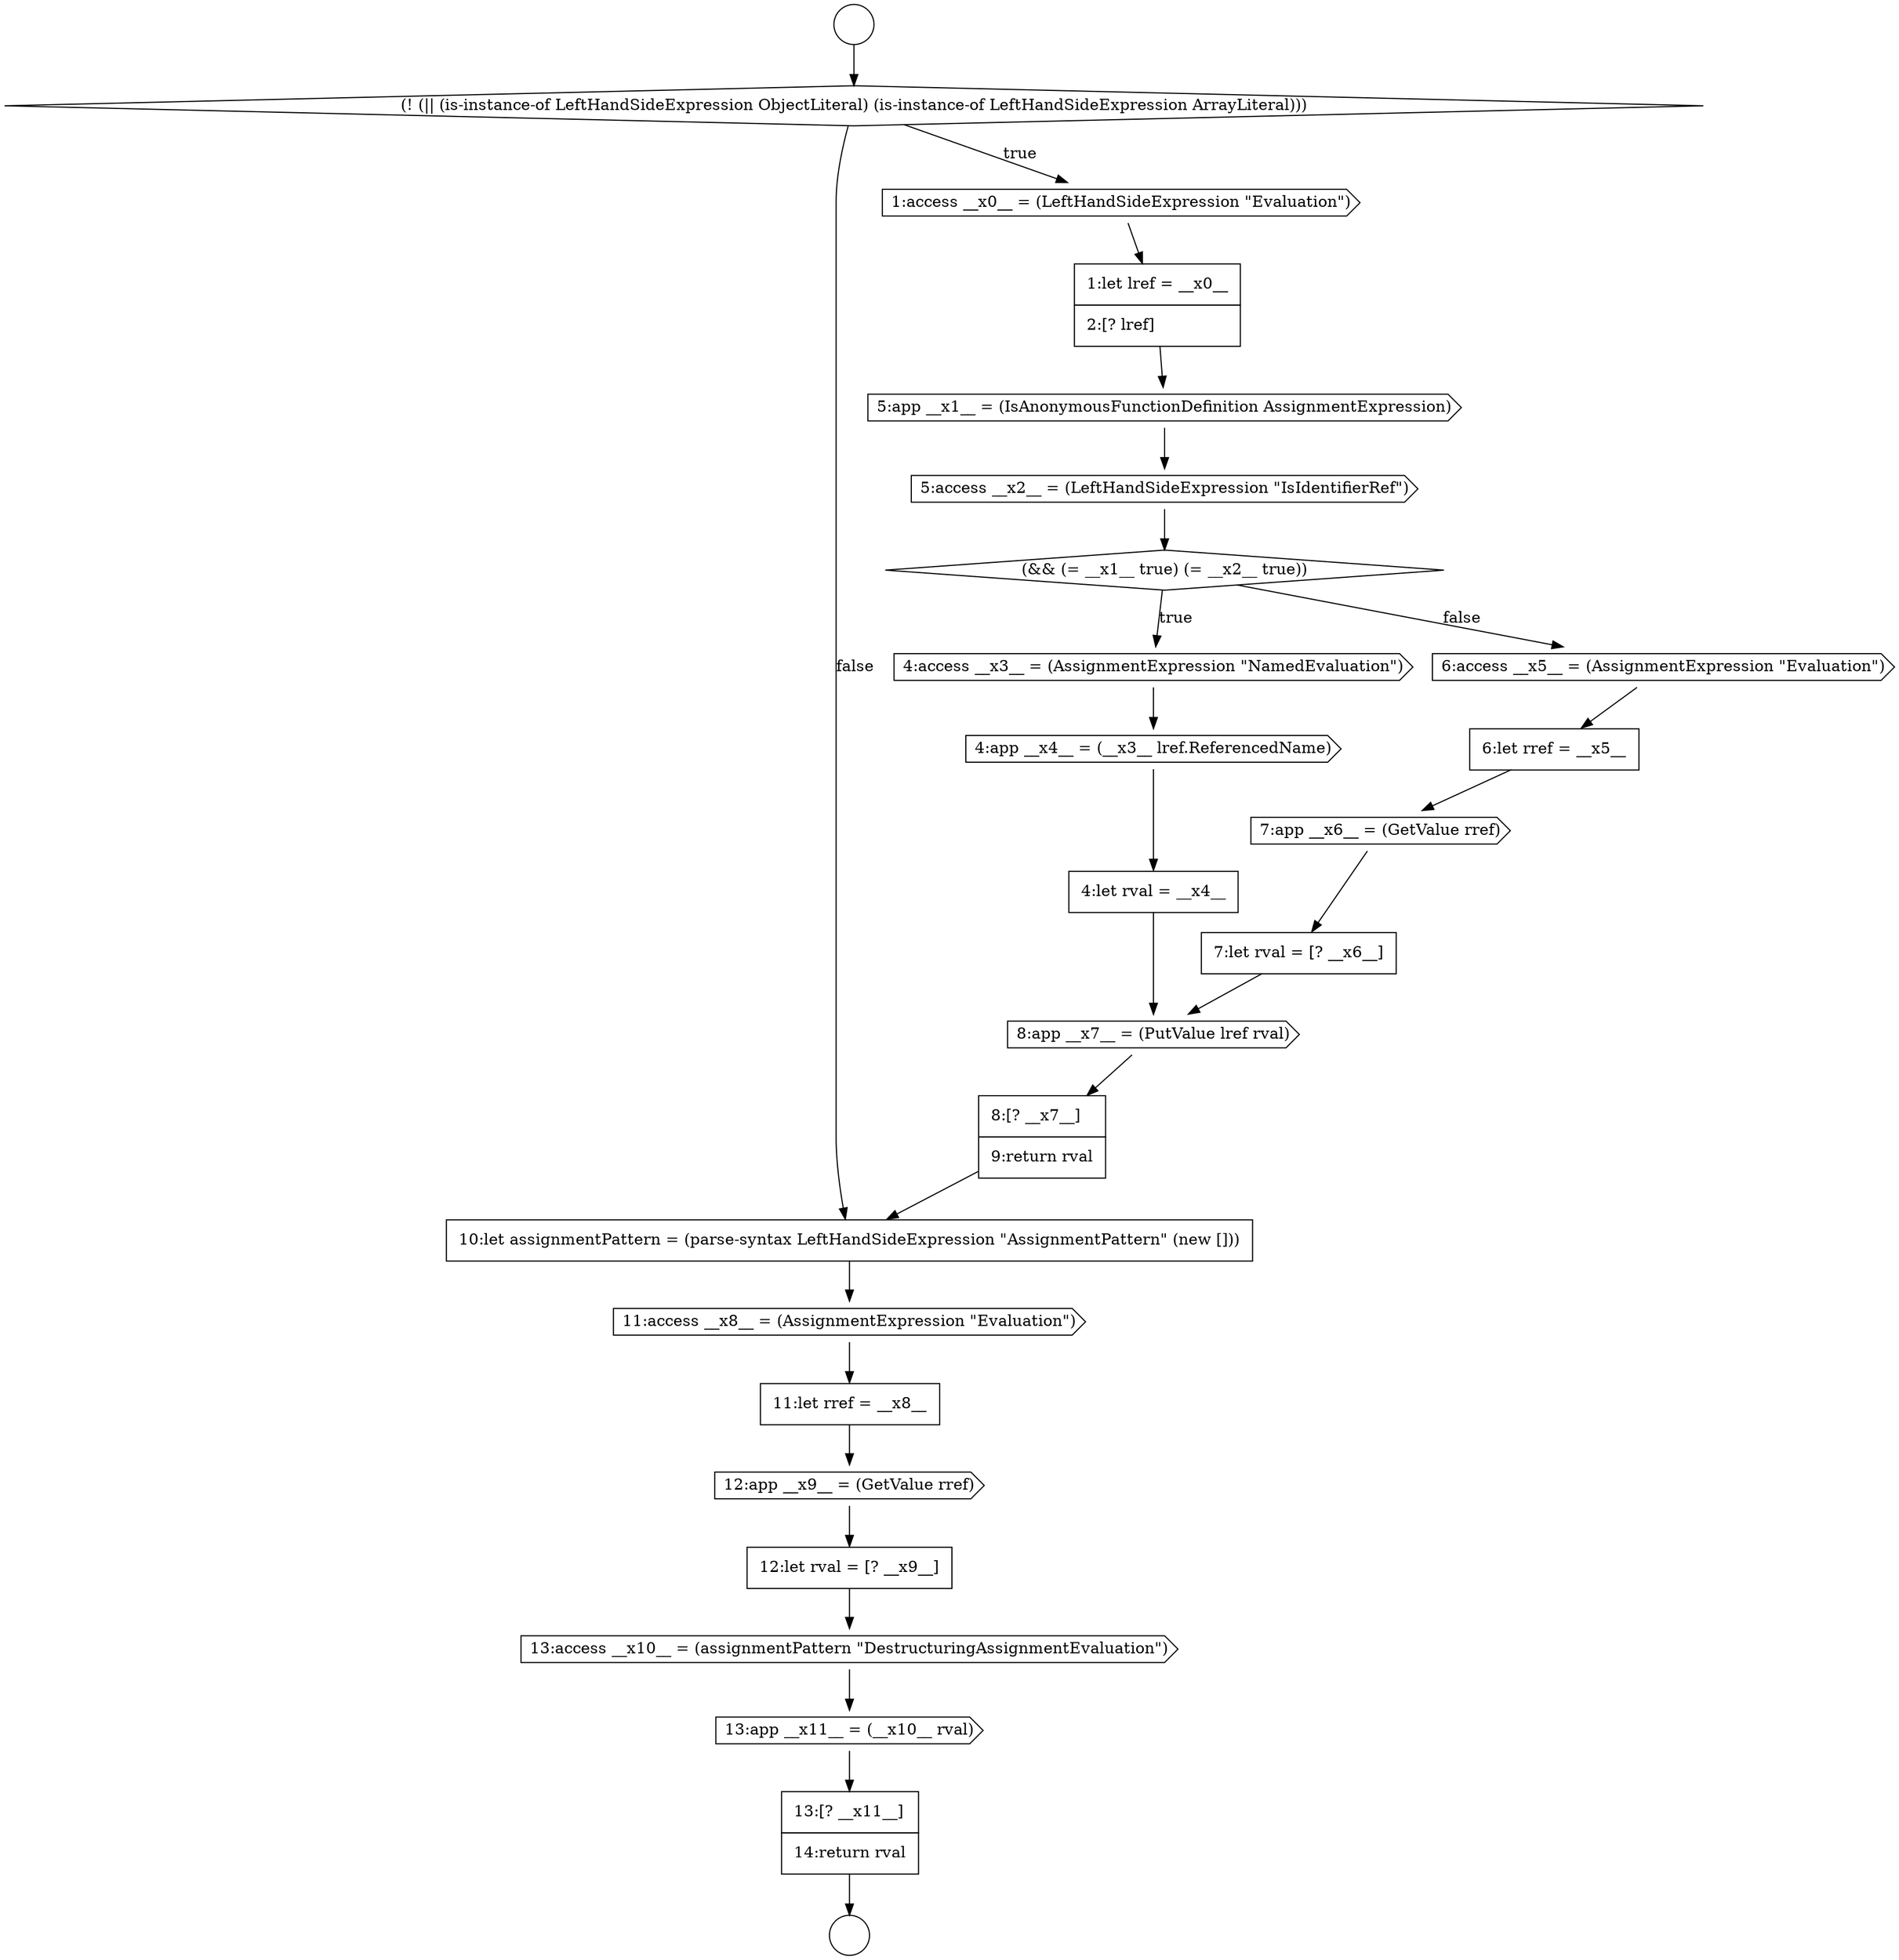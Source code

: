 digraph {
  node5614 [shape=none, margin=0, label=<<font color="black">
    <table border="0" cellborder="1" cellspacing="0" cellpadding="10">
      <tr><td align="left">10:let assignmentPattern = (parse-syntax LeftHandSideExpression &quot;AssignmentPattern&quot; (new []))</td></tr>
    </table>
  </font>> color="black" fillcolor="white" style=filled]
  node5621 [shape=none, margin=0, label=<<font color="black">
    <table border="0" cellborder="1" cellspacing="0" cellpadding="10">
      <tr><td align="left">13:[? __x11__]</td></tr>
      <tr><td align="left">14:return rval</td></tr>
    </table>
  </font>> color="black" fillcolor="white" style=filled]
  node5597 [shape=circle label=" " color="black" fillcolor="white" style=filled]
  node5611 [shape=none, margin=0, label=<<font color="black">
    <table border="0" cellborder="1" cellspacing="0" cellpadding="10">
      <tr><td align="left">7:let rval = [? __x6__]</td></tr>
    </table>
  </font>> color="black" fillcolor="white" style=filled]
  node5620 [shape=cds, label=<<font color="black">13:app __x11__ = (__x10__ rval)</font>> color="black" fillcolor="white" style=filled]
  node5603 [shape=cds, label=<<font color="black">5:access __x2__ = (LeftHandSideExpression &quot;IsIdentifierRef&quot;)</font>> color="black" fillcolor="white" style=filled]
  node5612 [shape=cds, label=<<font color="black">8:app __x7__ = (PutValue lref rval)</font>> color="black" fillcolor="white" style=filled]
  node5599 [shape=diamond, label=<<font color="black">(! (|| (is-instance-of LeftHandSideExpression ObjectLiteral) (is-instance-of LeftHandSideExpression ArrayLiteral)))</font>> color="black" fillcolor="white" style=filled]
  node5619 [shape=cds, label=<<font color="black">13:access __x10__ = (assignmentPattern &quot;DestructuringAssignmentEvaluation&quot;)</font>> color="black" fillcolor="white" style=filled]
  node5613 [shape=none, margin=0, label=<<font color="black">
    <table border="0" cellborder="1" cellspacing="0" cellpadding="10">
      <tr><td align="left">8:[? __x7__]</td></tr>
      <tr><td align="left">9:return rval</td></tr>
    </table>
  </font>> color="black" fillcolor="white" style=filled]
  node5600 [shape=cds, label=<<font color="black">1:access __x0__ = (LeftHandSideExpression &quot;Evaluation&quot;)</font>> color="black" fillcolor="white" style=filled]
  node5618 [shape=none, margin=0, label=<<font color="black">
    <table border="0" cellborder="1" cellspacing="0" cellpadding="10">
      <tr><td align="left">12:let rval = [? __x9__]</td></tr>
    </table>
  </font>> color="black" fillcolor="white" style=filled]
  node5605 [shape=cds, label=<<font color="black">4:access __x3__ = (AssignmentExpression &quot;NamedEvaluation&quot;)</font>> color="black" fillcolor="white" style=filled]
  node5604 [shape=diamond, label=<<font color="black">(&amp;&amp; (= __x1__ true) (= __x2__ true))</font>> color="black" fillcolor="white" style=filled]
  node5617 [shape=cds, label=<<font color="black">12:app __x9__ = (GetValue rref)</font>> color="black" fillcolor="white" style=filled]
  node5609 [shape=none, margin=0, label=<<font color="black">
    <table border="0" cellborder="1" cellspacing="0" cellpadding="10">
      <tr><td align="left">6:let rref = __x5__</td></tr>
    </table>
  </font>> color="black" fillcolor="white" style=filled]
  node5615 [shape=cds, label=<<font color="black">11:access __x8__ = (AssignmentExpression &quot;Evaluation&quot;)</font>> color="black" fillcolor="white" style=filled]
  node5608 [shape=cds, label=<<font color="black">6:access __x5__ = (AssignmentExpression &quot;Evaluation&quot;)</font>> color="black" fillcolor="white" style=filled]
  node5598 [shape=circle label=" " color="black" fillcolor="white" style=filled]
  node5610 [shape=cds, label=<<font color="black">7:app __x6__ = (GetValue rref)</font>> color="black" fillcolor="white" style=filled]
  node5616 [shape=none, margin=0, label=<<font color="black">
    <table border="0" cellborder="1" cellspacing="0" cellpadding="10">
      <tr><td align="left">11:let rref = __x8__</td></tr>
    </table>
  </font>> color="black" fillcolor="white" style=filled]
  node5607 [shape=none, margin=0, label=<<font color="black">
    <table border="0" cellborder="1" cellspacing="0" cellpadding="10">
      <tr><td align="left">4:let rval = __x4__</td></tr>
    </table>
  </font>> color="black" fillcolor="white" style=filled]
  node5602 [shape=cds, label=<<font color="black">5:app __x1__ = (IsAnonymousFunctionDefinition AssignmentExpression)</font>> color="black" fillcolor="white" style=filled]
  node5606 [shape=cds, label=<<font color="black">4:app __x4__ = (__x3__ lref.ReferencedName)</font>> color="black" fillcolor="white" style=filled]
  node5601 [shape=none, margin=0, label=<<font color="black">
    <table border="0" cellborder="1" cellspacing="0" cellpadding="10">
      <tr><td align="left">1:let lref = __x0__</td></tr>
      <tr><td align="left">2:[? lref]</td></tr>
    </table>
  </font>> color="black" fillcolor="white" style=filled]
  node5612 -> node5613 [ color="black"]
  node5618 -> node5619 [ color="black"]
  node5597 -> node5599 [ color="black"]
  node5606 -> node5607 [ color="black"]
  node5602 -> node5603 [ color="black"]
  node5608 -> node5609 [ color="black"]
  node5601 -> node5602 [ color="black"]
  node5600 -> node5601 [ color="black"]
  node5613 -> node5614 [ color="black"]
  node5599 -> node5600 [label=<<font color="black">true</font>> color="black"]
  node5599 -> node5614 [label=<<font color="black">false</font>> color="black"]
  node5607 -> node5612 [ color="black"]
  node5611 -> node5612 [ color="black"]
  node5610 -> node5611 [ color="black"]
  node5609 -> node5610 [ color="black"]
  node5603 -> node5604 [ color="black"]
  node5605 -> node5606 [ color="black"]
  node5619 -> node5620 [ color="black"]
  node5621 -> node5598 [ color="black"]
  node5616 -> node5617 [ color="black"]
  node5604 -> node5605 [label=<<font color="black">true</font>> color="black"]
  node5604 -> node5608 [label=<<font color="black">false</font>> color="black"]
  node5620 -> node5621 [ color="black"]
  node5617 -> node5618 [ color="black"]
  node5614 -> node5615 [ color="black"]
  node5615 -> node5616 [ color="black"]
}

